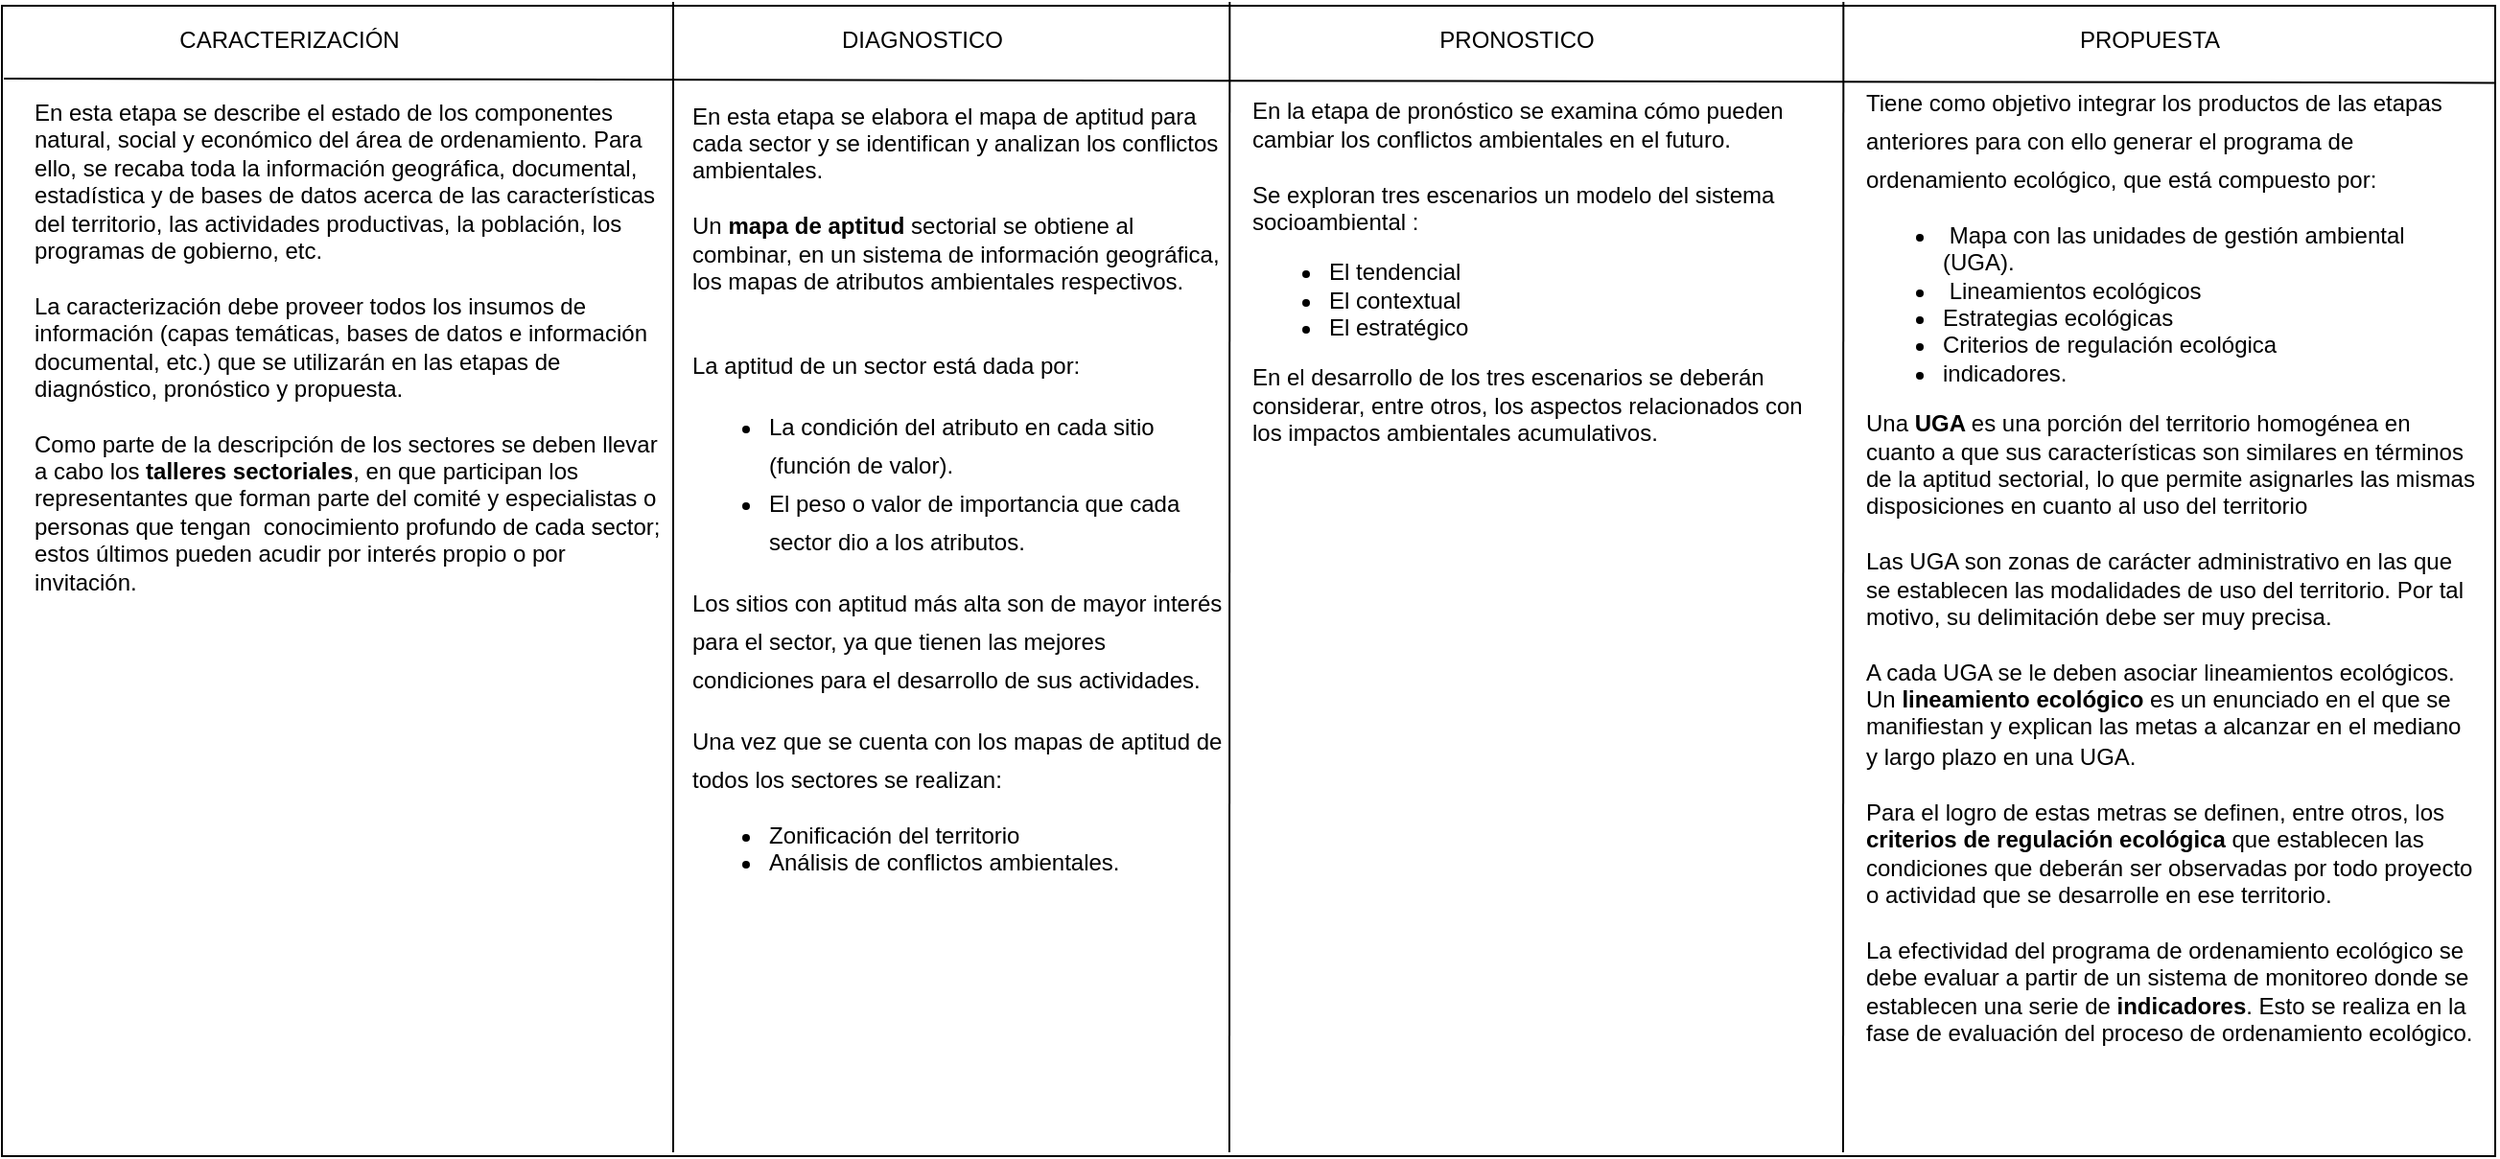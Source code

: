 <mxfile version="13.7.9" type="device"><diagram id="pJuV2l10FgskLFYc06vu" name="Page-1"><mxGraphModel dx="868" dy="517" grid="1" gridSize="10" guides="1" tooltips="1" connect="1" arrows="1" fold="1" page="1" pageScale="1" pageWidth="850" pageHeight="1100" math="0" shadow="0"><root><mxCell id="0"/><mxCell id="1" parent="0"/><mxCell id="LF4XXzEQyVxVPncBN5Ib-1" value="" style="rounded=0;whiteSpace=wrap;html=1;" vertex="1" parent="1"><mxGeometry x="80" y="42" width="1300" height="600" as="geometry"/></mxCell><mxCell id="LF4XXzEQyVxVPncBN5Ib-2" value="" style="endArrow=none;html=1;" edge="1" parent="1"><mxGeometry width="50" height="50" relative="1" as="geometry"><mxPoint x="430" y="640" as="sourcePoint"/><mxPoint x="430" y="40" as="targetPoint"/></mxGeometry></mxCell><mxCell id="LF4XXzEQyVxVPncBN5Ib-3" value="" style="endArrow=none;html=1;entryX=0.259;entryY=0;entryDx=0;entryDy=0;entryPerimeter=0;" edge="1" parent="1"><mxGeometry width="50" height="50" relative="1" as="geometry"><mxPoint x="720" y="640" as="sourcePoint"/><mxPoint x="720.16" y="40" as="targetPoint"/></mxGeometry></mxCell><mxCell id="LF4XXzEQyVxVPncBN5Ib-4" value="" style="endArrow=none;html=1;entryX=0.259;entryY=0;entryDx=0;entryDy=0;entryPerimeter=0;" edge="1" parent="1"><mxGeometry width="50" height="50" relative="1" as="geometry"><mxPoint x="1040" y="640" as="sourcePoint"/><mxPoint x="1040.16" y="40" as="targetPoint"/></mxGeometry></mxCell><mxCell id="LF4XXzEQyVxVPncBN5Ib-5" value="" style="endArrow=none;html=1;entryX=1;entryY=0.067;entryDx=0;entryDy=0;entryPerimeter=0;" edge="1" parent="1" target="LF4XXzEQyVxVPncBN5Ib-1"><mxGeometry width="50" height="50" relative="1" as="geometry"><mxPoint x="81" y="80" as="sourcePoint"/><mxPoint x="470" y="80" as="targetPoint"/></mxGeometry></mxCell><mxCell id="LF4XXzEQyVxVPncBN5Ib-6" value="CARACTERIZACIÓN" style="text;html=1;strokeColor=none;fillColor=none;align=center;verticalAlign=middle;whiteSpace=wrap;rounded=0;" vertex="1" parent="1"><mxGeometry x="210" y="50" width="40" height="20" as="geometry"/></mxCell><mxCell id="LF4XXzEQyVxVPncBN5Ib-7" value="DIAGNOSTICO" style="text;html=1;strokeColor=none;fillColor=none;align=center;verticalAlign=middle;whiteSpace=wrap;rounded=0;" vertex="1" parent="1"><mxGeometry x="540" y="50" width="40" height="20" as="geometry"/></mxCell><mxCell id="LF4XXzEQyVxVPncBN5Ib-8" value="PRONOSTICO" style="text;html=1;strokeColor=none;fillColor=none;align=center;verticalAlign=middle;whiteSpace=wrap;rounded=0;" vertex="1" parent="1"><mxGeometry x="850" y="50" width="40" height="20" as="geometry"/></mxCell><mxCell id="LF4XXzEQyVxVPncBN5Ib-9" value="PROPUESTA" style="text;html=1;strokeColor=none;fillColor=none;align=center;verticalAlign=middle;whiteSpace=wrap;rounded=0;" vertex="1" parent="1"><mxGeometry x="1180" y="50" width="40" height="20" as="geometry"/></mxCell><mxCell id="LF4XXzEQyVxVPncBN5Ib-10" value="&lt;font style=&quot;font-size: 12px&quot;&gt;En esta etapa se elabora el mapa de aptitud para cada sector y se identifican y analizan los conflictos ambientales.&lt;br&gt;&lt;br&gt;&lt;span style=&quot;font-family: &amp;#34;arial&amp;#34; , &amp;#34;helvetica&amp;#34; , sans-serif&quot;&gt;&lt;font style=&quot;font-size: 12px&quot;&gt;Un &lt;b&gt;mapa de aptitud&lt;/b&gt; sectorial se obtiene al combinar, en un sistema de información geográfica, los mapas de atributos ambientales respectivos.&amp;nbsp;&lt;br&gt;&lt;br&gt;&lt;/font&gt;&lt;/span&gt;&lt;/font&gt;&lt;p style=&quot;font-family: &amp;#34;arial&amp;#34; , &amp;#34;helvetica&amp;#34; , sans-serif ; line-height: 20px&quot;&gt;&lt;font style=&quot;font-size: 12px&quot;&gt;La aptitud de un sector está dada por:&lt;/font&gt;&lt;/p&gt;&lt;ul style=&quot;list-style-image: url(&amp;#34;img_base/bullet_ul.png&amp;#34;) ; font-family: &amp;#34;arial&amp;#34; , &amp;#34;helvetica&amp;#34; , sans-serif&quot;&gt;&lt;li class=&quot;contenido&quot; style=&quot;line-height: 20px&quot;&gt;&lt;font style=&quot;font-size: 12px&quot;&gt;La condición del atributo en cada sitio (función de valor).&lt;/font&gt;&lt;/li&gt;&lt;li class=&quot;contenido&quot; style=&quot;line-height: 20px&quot;&gt;&lt;font style=&quot;font-size: 12px&quot;&gt;El peso o valor de importancia que cada sector dio a los atributos.&lt;/font&gt;&lt;/li&gt;&lt;/ul&gt;&lt;p style=&quot;font-family: &amp;#34;arial&amp;#34; , &amp;#34;helvetica&amp;#34; , sans-serif ; line-height: 20px&quot;&gt;&lt;font style=&quot;font-size: 12px&quot;&gt;Los sitios con aptitud más alta son de mayor interés para el sector, ya que tienen las mejores condiciones para el desarrollo de sus actividades.&amp;nbsp;&lt;/font&gt;&lt;/p&gt;&lt;p style=&quot;font-family: &amp;#34;arial&amp;#34; , &amp;#34;helvetica&amp;#34; , sans-serif ; line-height: 20px&quot;&gt;&lt;font style=&quot;font-size: 12px&quot;&gt;&lt;span style=&quot;font-family: &amp;#34;arial&amp;#34; , &amp;#34;helvetica&amp;#34; , sans-serif&quot;&gt;&lt;font style=&quot;font-size: 12px&quot;&gt;Una vez que se cuenta con los mapas de aptitud de todos los sectores se realizan:&lt;/font&gt;&lt;/span&gt;&lt;br&gt;&lt;/font&gt;&lt;/p&gt;&lt;p style=&quot;font-family: &amp;#34;arial&amp;#34; , &amp;#34;helvetica&amp;#34; , sans-serif ; line-height: 20px&quot;&gt;&lt;ul&gt;&lt;li&gt;&lt;font style=&quot;font-size: 12px&quot;&gt;&lt;span style=&quot;font-family: &amp;#34;arial&amp;#34; , &amp;#34;helvetica&amp;#34; , sans-serif&quot;&gt;&lt;font style=&quot;font-size: 12px&quot;&gt;Zonificación del territorio&amp;nbsp;&lt;br&gt;&lt;/font&gt;&lt;/span&gt;&lt;/font&gt;&lt;/li&gt;&lt;li&gt;&lt;font style=&quot;font-size: 12px&quot;&gt;&lt;span style=&quot;font-family: &amp;#34;arial&amp;#34; , &amp;#34;helvetica&amp;#34; , sans-serif&quot;&gt;&lt;font style=&quot;font-size: 12px&quot;&gt;Análisis de conflictos ambientales.&lt;br&gt;&lt;/font&gt;&lt;/span&gt;&lt;/font&gt;&lt;/li&gt;&lt;/ul&gt;&lt;/p&gt;" style="text;html=1;strokeColor=none;fillColor=none;align=left;verticalAlign=middle;whiteSpace=wrap;rounded=0;spacing=0;" vertex="1" parent="1"><mxGeometry x="440" y="250" width="275" height="100" as="geometry"/></mxCell><mxCell id="LF4XXzEQyVxVPncBN5Ib-11" value="En la etapa de pronóstico se examina cómo pueden cambiar los conflictos ambientales en el futuro.&lt;br&gt;&lt;br&gt;Se exploran tres escenarios&amp;nbsp;&lt;span style=&quot;font-family: &amp;#34;arial&amp;#34; , &amp;#34;helvetica&amp;#34; , sans-serif&quot;&gt;un modelo del sistema socioambiental&amp;nbsp;:&lt;/span&gt;&lt;br&gt;&lt;ul&gt;&lt;li&gt;El tendencial&amp;nbsp;&lt;/li&gt;&lt;li&gt;El contextual&lt;/li&gt;&lt;li&gt;El estratégico&lt;/li&gt;&lt;/ul&gt;&lt;div&gt;&lt;span style=&quot;font-family: &amp;#34;arial&amp;#34; , &amp;#34;helvetica&amp;#34; , sans-serif&quot;&gt;&lt;font style=&quot;font-size: 12px&quot;&gt;En el desarrollo de los tres escenarios se deberán considerar, entre otros, los aspectos relacionados con los impactos ambientales acumulativos.&lt;/font&gt;&lt;/span&gt;&lt;br&gt;&lt;/div&gt;" style="text;html=1;strokeColor=none;fillColor=none;align=left;verticalAlign=middle;whiteSpace=wrap;rounded=0;" vertex="1" parent="1"><mxGeometry x="730" y="91" width="300" height="180" as="geometry"/></mxCell><mxCell id="LF4XXzEQyVxVPncBN5Ib-12" value="&lt;p style=&quot;font-family: &amp;#34;arial&amp;#34; , &amp;#34;helvetica&amp;#34; , sans-serif ; line-height: 20px&quot;&gt;&lt;font style=&quot;font-size: 12px&quot;&gt;Tiene como objetivo integrar los productos de las etapas anteriores para con ello generar el programa de ordenamiento ecológico, que está compuesto por:&lt;/font&gt;&lt;/p&gt;&lt;p style=&quot;font-family: &amp;#34;arial&amp;#34; , &amp;#34;helvetica&amp;#34; , sans-serif ; line-height: 20px&quot;&gt;&lt;/p&gt;&lt;ul&gt;&lt;li&gt;&lt;font style=&quot;font-size: 12px&quot;&gt;&amp;nbsp;Mapa con las unidades de gestión ambiental (UGA).&lt;/font&gt;&lt;/li&gt;&lt;li&gt;&lt;font style=&quot;font-size: 12px&quot;&gt;&amp;nbsp;Lineamientos ecológicos&lt;br&gt;&lt;/font&gt;&lt;/li&gt;&lt;li&gt;&lt;font style=&quot;font-size: 12px&quot;&gt;Estrategias ecológicas&amp;nbsp;&lt;/font&gt;&lt;/li&gt;&lt;li&gt;&lt;font style=&quot;font-size: 12px&quot;&gt;Criterios de regulación ecológica&amp;nbsp;&amp;nbsp;&lt;/font&gt;&lt;/li&gt;&lt;li&gt;&lt;font style=&quot;font-size: 12px&quot;&gt;indicadores.&lt;br&gt;&lt;/font&gt;&lt;/li&gt;&lt;/ul&gt;&lt;p&gt;&lt;/p&gt;&lt;div&gt;Una &lt;b&gt;UGA &lt;/b&gt;es una porción del territorio homogénea en cuanto a que sus características son similares en términos de la aptitud sectorial, lo que permite asignarles las mismas disposiciones en cuanto al uso del territorio&lt;/div&gt;&lt;div&gt;&lt;br&gt;&lt;/div&gt;&lt;div&gt;&lt;span style=&quot;font-family: &amp;#34;arial&amp;#34; , &amp;#34;helvetica&amp;#34; , sans-serif&quot;&gt;&lt;font style=&quot;font-size: 12px&quot;&gt;Las UGA son zonas de carácter administrativo en las que se establecen las modalidades de uso del territorio. Por tal moti&lt;/font&gt;&lt;font style=&quot;font-size: 12px&quot;&gt;vo, su delimitación debe ser muy precisa.&lt;/font&gt;&lt;/span&gt;&lt;font style=&quot;font-size: 12px&quot;&gt;&lt;br&gt;&lt;/font&gt;&lt;/div&gt;&lt;div&gt;&lt;span style=&quot;font-family: &amp;#34;arial&amp;#34; , &amp;#34;helvetica&amp;#34; , sans-serif&quot;&gt;&lt;font style=&quot;font-size: 12px&quot;&gt;&lt;br&gt;&lt;/font&gt;&lt;/span&gt;&lt;/div&gt;&lt;div&gt;&lt;span style=&quot;font-family: &amp;#34;arial&amp;#34; , &amp;#34;helvetica&amp;#34; , sans-serif&quot;&gt;&lt;font style=&quot;font-size: 12px&quot;&gt;A cada UGA se le deben asociar lineamientos ecológicos. Un &lt;b&gt;lineamiento ecológico &lt;/b&gt;es un enunciado en el que se manifiestan y explican las metas a alcanzar en el mediano y largo plazo en una UGA.&lt;/font&gt;&lt;/span&gt;&lt;span style=&quot;font-size: 13px ; font-family: &amp;#34;arial&amp;#34; , &amp;#34;helvetica&amp;#34; , sans-serif&quot;&gt;&lt;font style=&quot;font-size: 12px&quot;&gt;&lt;br&gt;&lt;/font&gt;&lt;/span&gt;&lt;/div&gt;&lt;div&gt;&lt;span style=&quot;font-family: &amp;#34;arial&amp;#34; , &amp;#34;helvetica&amp;#34; , sans-serif&quot;&gt;&lt;font style=&quot;font-size: 12px&quot;&gt;&lt;br&gt;&lt;/font&gt;&lt;/span&gt;&lt;/div&gt;&lt;div&gt;&lt;span style=&quot;font-family: &amp;#34;arial&amp;#34; , &amp;#34;helvetica&amp;#34; , sans-serif&quot;&gt;&lt;font style=&quot;font-size: 12px&quot;&gt;Para el logro de estas metras se definen, entre otros, los &lt;b&gt;criterios de regulación ecológica&lt;/b&gt; que establecen las condiciones que deberán ser observadas por todo proyecto o actividad que se desarrolle en ese territorio.&lt;/font&gt;&lt;/span&gt;&lt;/div&gt;&lt;div&gt;&lt;span style=&quot;font-family: &amp;#34;arial&amp;#34; , &amp;#34;helvetica&amp;#34; , sans-serif&quot;&gt;&lt;font style=&quot;font-size: 12px&quot;&gt;&lt;b&gt;&lt;br&gt;&lt;/b&gt;&lt;/font&gt;&lt;/span&gt;&lt;/div&gt;&lt;span style=&quot;font-family: &amp;#34;arial&amp;#34; , &amp;#34;helvetica&amp;#34; , sans-serif&quot;&gt;&lt;font style=&quot;font-size: 12px&quot;&gt;La efectividad del programa de ordenamiento ecológico se debe evaluar a partir de un sistema de monitoreo donde se establecen una serie de &lt;b&gt;indicadores&lt;/b&gt;. Esto se realiza en la fase de evaluación del proceso de ordenamiento ecológico.&lt;/font&gt;&lt;/span&gt;&lt;div&gt;&lt;span style=&quot;font-family: &amp;#34;arial&amp;#34; , &amp;#34;helvetica&amp;#34; , sans-serif&quot;&gt;&lt;font style=&quot;font-size: 12px&quot;&gt;&lt;b&gt;&amp;nbsp;&lt;/b&gt;&lt;/font&gt;&lt;/span&gt;&lt;/div&gt;&lt;div&gt;&lt;span style=&quot;font-family: &amp;#34;arial&amp;#34; , &amp;#34;helvetica&amp;#34; , sans-serif&quot;&gt;&lt;font style=&quot;font-size: 12px&quot;&gt;&lt;b&gt;&lt;br&gt;&lt;/b&gt;&lt;/font&gt;&lt;/span&gt;&lt;/div&gt;" style="text;html=1;strokeColor=none;fillColor=none;align=left;verticalAlign=middle;whiteSpace=wrap;rounded=0;" vertex="1" parent="1"><mxGeometry x="1050" y="257" width="320" height="170" as="geometry"/></mxCell><mxCell id="LF4XXzEQyVxVPncBN5Ib-13" value="En esta etapa se describe el estado de los componentes natural, social y económico del área de ordenamiento. Para ello, se recaba toda la información geográfica, documental, estadística y de bases de datos acerca de las características del territorio, las actividades productivas, la población, los programas de gobierno, etc.&amp;nbsp;&lt;br&gt;&lt;br&gt;&lt;div&gt;La caracterización debe proveer todos los insumos de información (capas temáticas, bases de datos e información documental, etc.) que se utilizarán en las etapas de diagnóstico, pronóstico y propuesta.&lt;/div&gt;&lt;div&gt;&lt;br&gt;&lt;/div&gt;&lt;div&gt;Como parte de la descripción de los sectores se deben llevar a cabo los&lt;b&gt; talleres sectoriales&lt;/b&gt;, en que participan los representantes que forman parte del comité y especialistas o personas que tengan&amp;nbsp; conocimiento profundo de cada sector; estos últimos pueden acudir por interés propio o por invitación.&lt;br&gt;&lt;/div&gt;" style="text;html=1;strokeColor=none;fillColor=none;align=left;verticalAlign=middle;whiteSpace=wrap;rounded=0;" vertex="1" parent="1"><mxGeometry x="95" y="80" width="330" height="280" as="geometry"/></mxCell></root></mxGraphModel></diagram></mxfile>